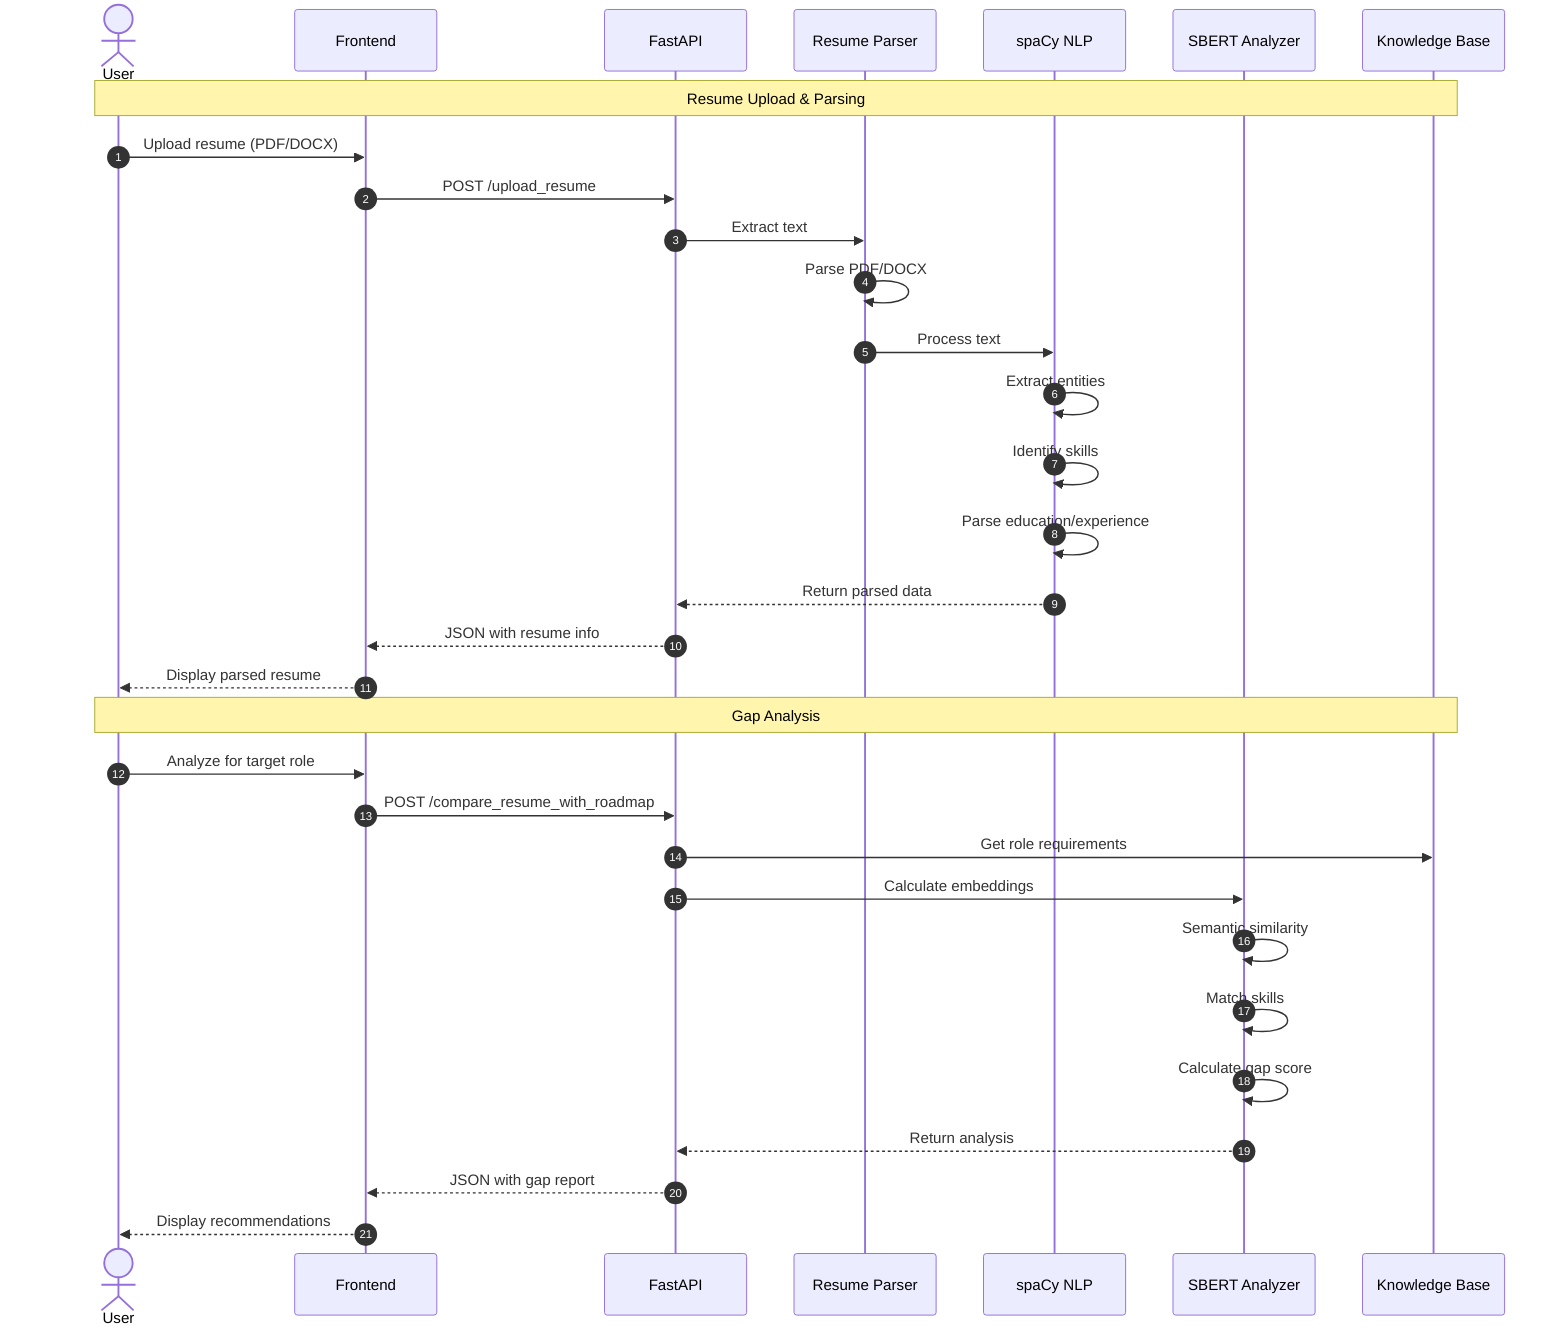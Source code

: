%% BrightPath - Resume Analysis Sequence Diagram
%% NLP-based resume parsing and analysis

sequenceDiagram
    autonumber
    
    actor User
    participant UI as Frontend
    participant API as FastAPI
    participant Parser as Resume Parser
    participant NLP as spaCy NLP
    participant SBERT as SBERT Analyzer
    participant KB as Knowledge Base

    Note over User,KB: Resume Upload & Parsing
    
    User->>UI: Upload resume (PDF/DOCX)
    UI->>API: POST /upload_resume
    
    API->>Parser: Extract text
    Parser->>Parser: Parse PDF/DOCX
    
    Parser->>NLP: Process text
    NLP->>NLP: Extract entities
    NLP->>NLP: Identify skills
    NLP->>NLP: Parse education/experience
    
    NLP-->>API: Return parsed data
    API-->>UI: JSON with resume info
    UI-->>User: Display parsed resume
    
    Note over User,KB: Gap Analysis
    
    User->>UI: Analyze for target role
    UI->>API: POST /compare_resume_with_roadmap
    
    API->>KB: Get role requirements
    API->>SBERT: Calculate embeddings
    
    SBERT->>SBERT: Semantic similarity
    SBERT->>SBERT: Match skills
    SBERT->>SBERT: Calculate gap score
    
    SBERT-->>API: Return analysis
    API-->>UI: JSON with gap report
    UI-->>User: Display recommendations